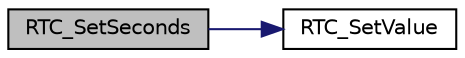digraph "RTC_SetSeconds"
{
 // LATEX_PDF_SIZE
  edge [fontname="Helvetica",fontsize="10",labelfontname="Helvetica",labelfontsize="10"];
  node [fontname="Helvetica",fontsize="10",shape=record];
  rankdir="LR";
  Node1 [label="RTC_SetSeconds",height=0.2,width=0.4,color="black", fillcolor="grey75", style="filled", fontcolor="black",tooltip="Sets RTC time value with the desired seconds, since Epoh (01/01/1970)."];
  Node1 -> Node2 [color="midnightblue",fontsize="10",style="solid",fontname="Helvetica"];
  Node2 [label="RTC_SetValue",height=0.2,width=0.4,color="black", fillcolor="white", style="filled",URL="$d6/db4/group__RTC__Public__Functions.html#ga14fa105430d9febf19fe275cee4664d8",tooltip="Sets RTC time value with the desired time."];
}
